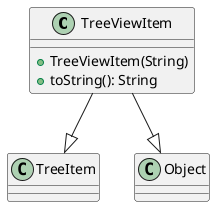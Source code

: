 @startuml

class TreeViewItem {
    +TreeViewItem(String)
    +toString(): String
}

TreeViewItem --|> TreeItem
TreeViewItem --|> Object

@enduml

